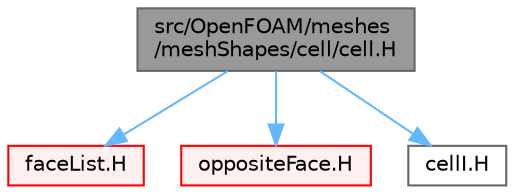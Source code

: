 digraph "src/OpenFOAM/meshes/meshShapes/cell/cell.H"
{
 // LATEX_PDF_SIZE
  bgcolor="transparent";
  edge [fontname=Helvetica,fontsize=10,labelfontname=Helvetica,labelfontsize=10];
  node [fontname=Helvetica,fontsize=10,shape=box,height=0.2,width=0.4];
  Node1 [id="Node000001",label="src/OpenFOAM/meshes\l/meshShapes/cell/cell.H",height=0.2,width=0.4,color="gray40", fillcolor="grey60", style="filled", fontcolor="black",tooltip=" "];
  Node1 -> Node2 [id="edge1_Node000001_Node000002",color="steelblue1",style="solid",tooltip=" "];
  Node2 [id="Node000002",label="faceList.H",height=0.2,width=0.4,color="red", fillcolor="#FFF0F0", style="filled",URL="$faceList_8H.html",tooltip=" "];
  Node1 -> Node213 [id="edge2_Node000001_Node000213",color="steelblue1",style="solid",tooltip=" "];
  Node213 [id="Node000213",label="oppositeFace.H",height=0.2,width=0.4,color="red", fillcolor="#FFF0F0", style="filled",URL="$oppositeFace_8H.html",tooltip=" "];
  Node1 -> Node214 [id="edge3_Node000001_Node000214",color="steelblue1",style="solid",tooltip=" "];
  Node214 [id="Node000214",label="cellI.H",height=0.2,width=0.4,color="grey40", fillcolor="white", style="filled",URL="$cellI_8H.html",tooltip=" "];
}
